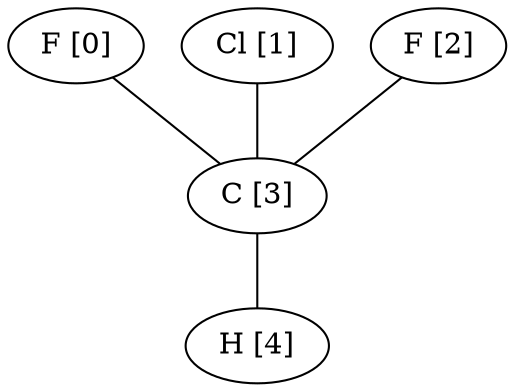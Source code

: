 graph G {
0[label="F [0]"];
1[label="Cl [1]"];
2[label="F [2]"];
3[label="C [3]"];
4[label="H [4]"];
0--3 ;
1--3 ;
2--3 ;
3--4 ;
}

